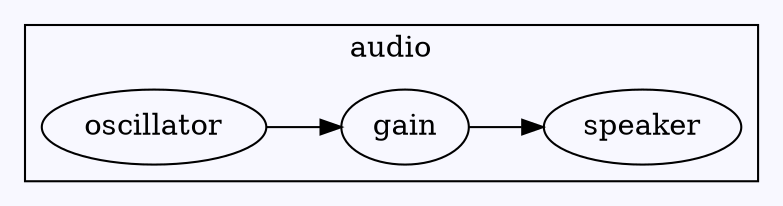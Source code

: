 digraph nodos {
    rankdir=LR
    bgcolor="ghostwhite"
    subgraph cluster_0 {
        label = "audio"
        oscillator -> gain -> speaker
    }
}
